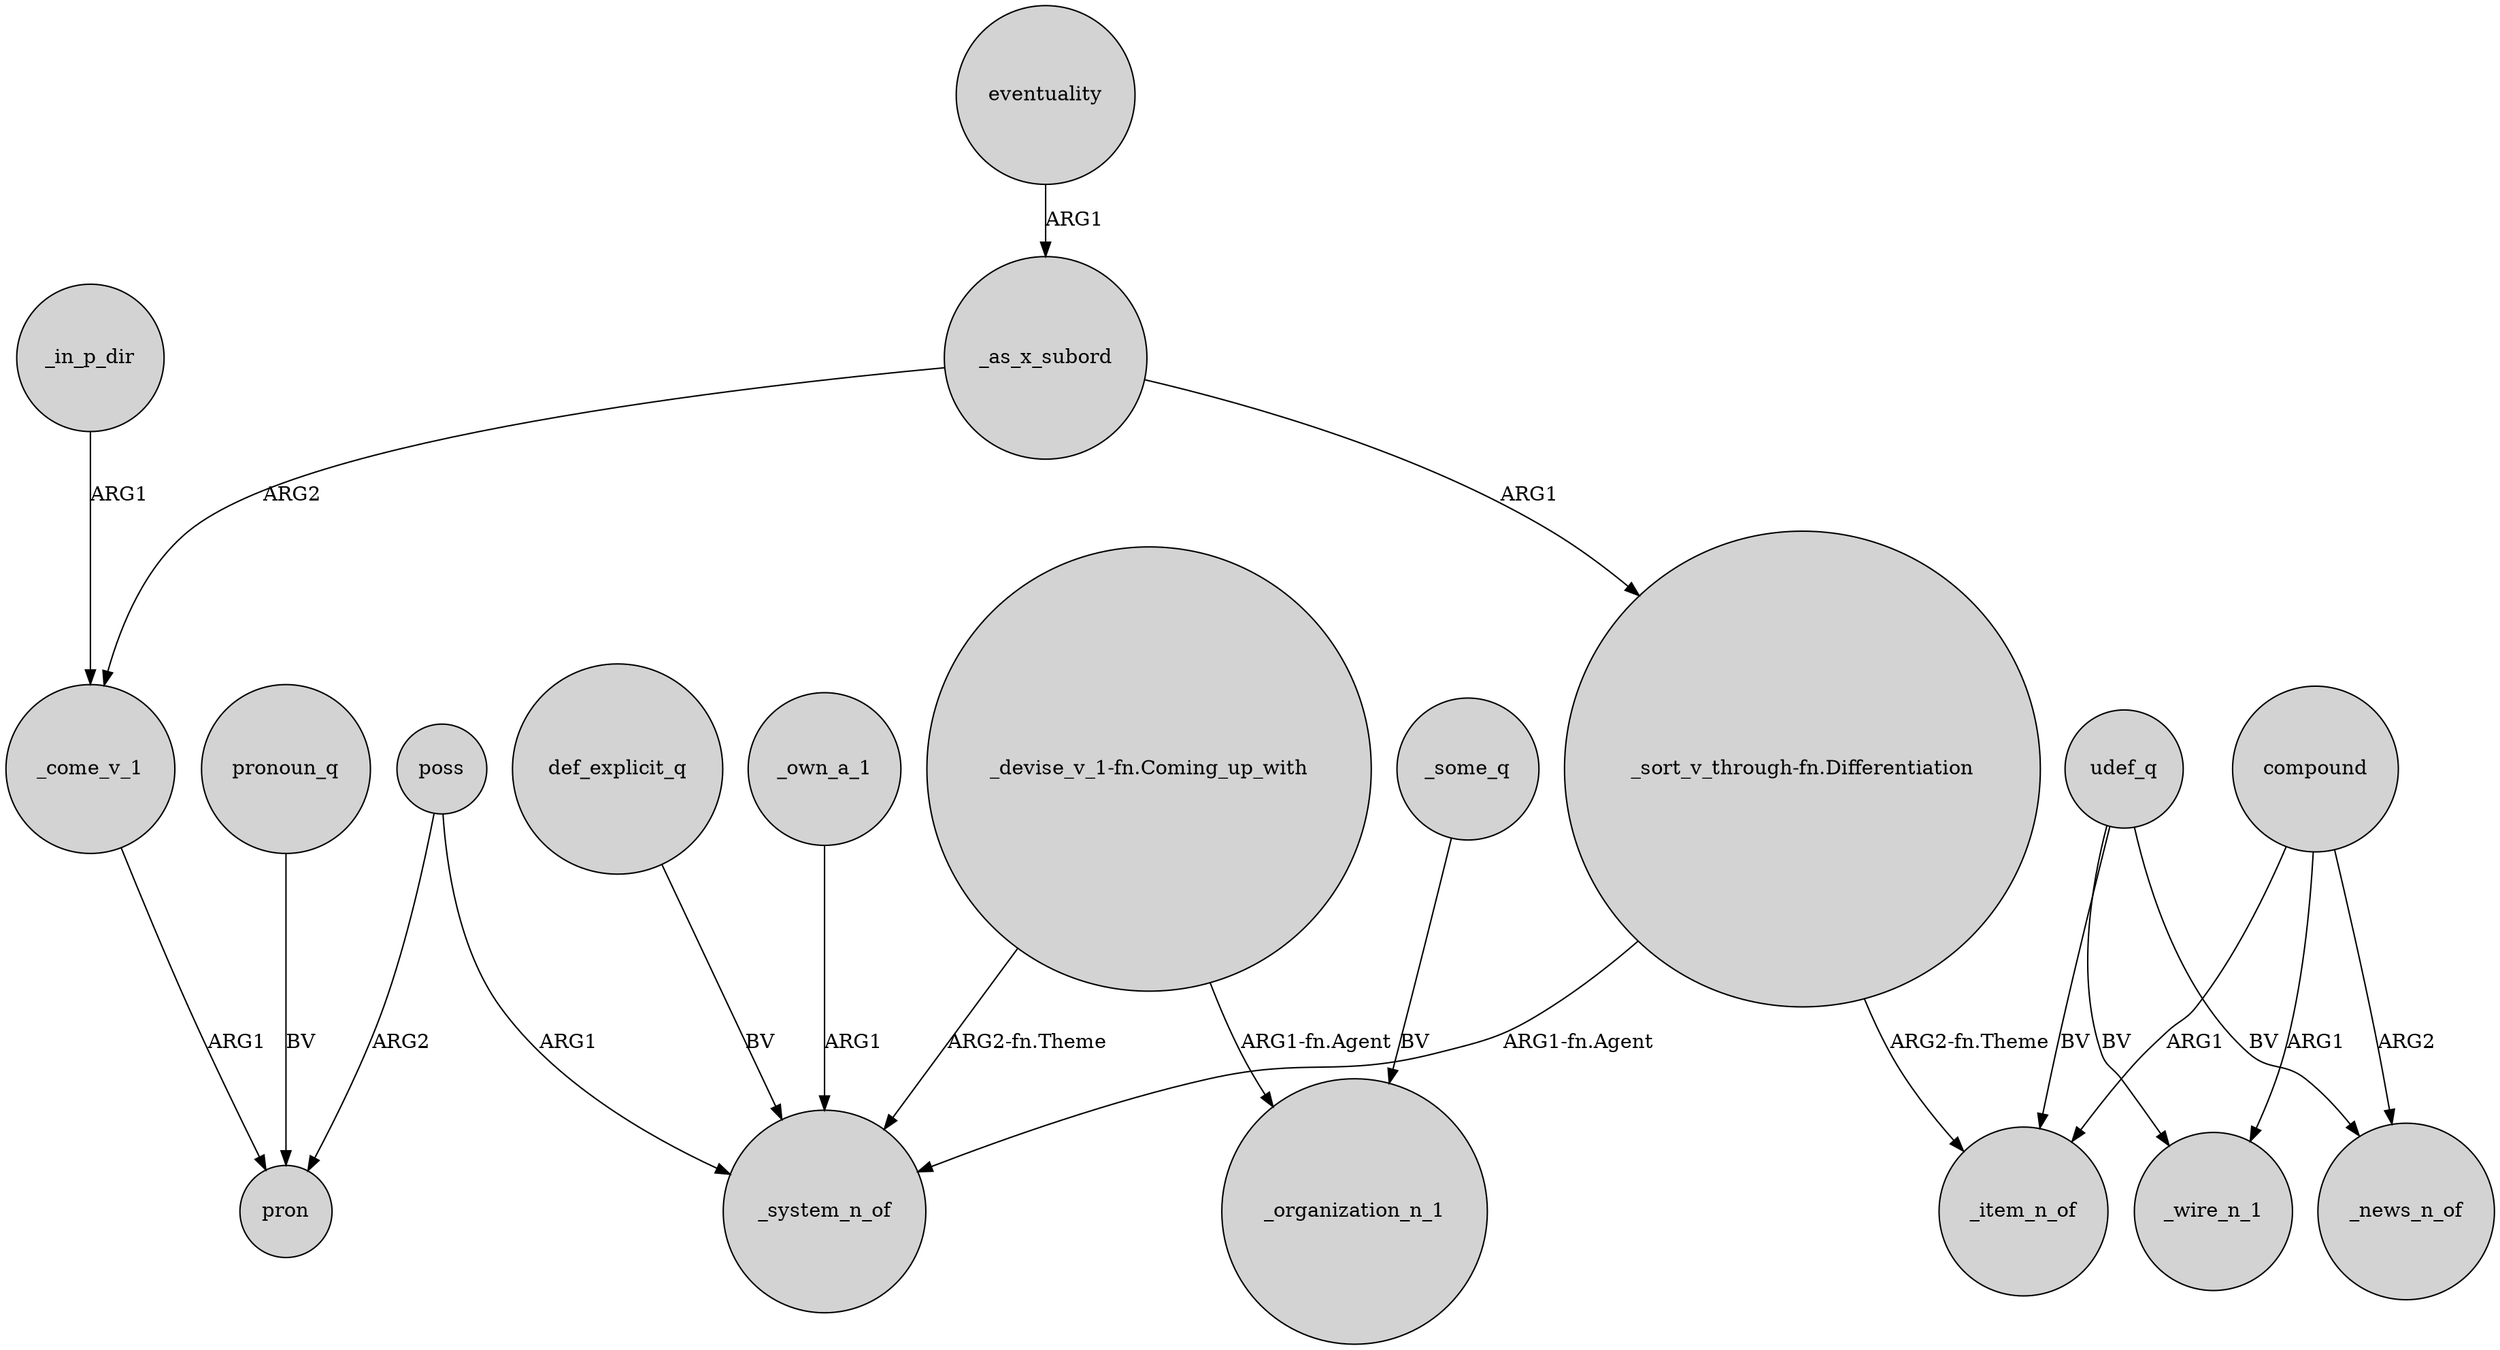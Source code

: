 digraph {
	node [shape=circle style=filled]
	poss -> pron [label=ARG2]
	udef_q -> _wire_n_1 [label=BV]
	_some_q -> _organization_n_1 [label=BV]
	poss -> _system_n_of [label=ARG1]
	def_explicit_q -> _system_n_of [label=BV]
	"_devise_v_1-fn.Coming_up_with" -> _system_n_of [label="ARG2-fn.Theme"]
	eventuality -> _as_x_subord [label=ARG1]
	"_devise_v_1-fn.Coming_up_with" -> _organization_n_1 [label="ARG1-fn.Agent"]
	_in_p_dir -> _come_v_1 [label=ARG1]
	pronoun_q -> pron [label=BV]
	compound -> _item_n_of [label=ARG1]
	udef_q -> _item_n_of [label=BV]
	_come_v_1 -> pron [label=ARG1]
	"_sort_v_through-fn.Differentiation" -> _item_n_of [label="ARG2-fn.Theme"]
	compound -> _news_n_of [label=ARG2]
	"_sort_v_through-fn.Differentiation" -> _system_n_of [label="ARG1-fn.Agent"]
	_own_a_1 -> _system_n_of [label=ARG1]
	_as_x_subord -> "_sort_v_through-fn.Differentiation" [label=ARG1]
	udef_q -> _news_n_of [label=BV]
	_as_x_subord -> _come_v_1 [label=ARG2]
	compound -> _wire_n_1 [label=ARG1]
}
